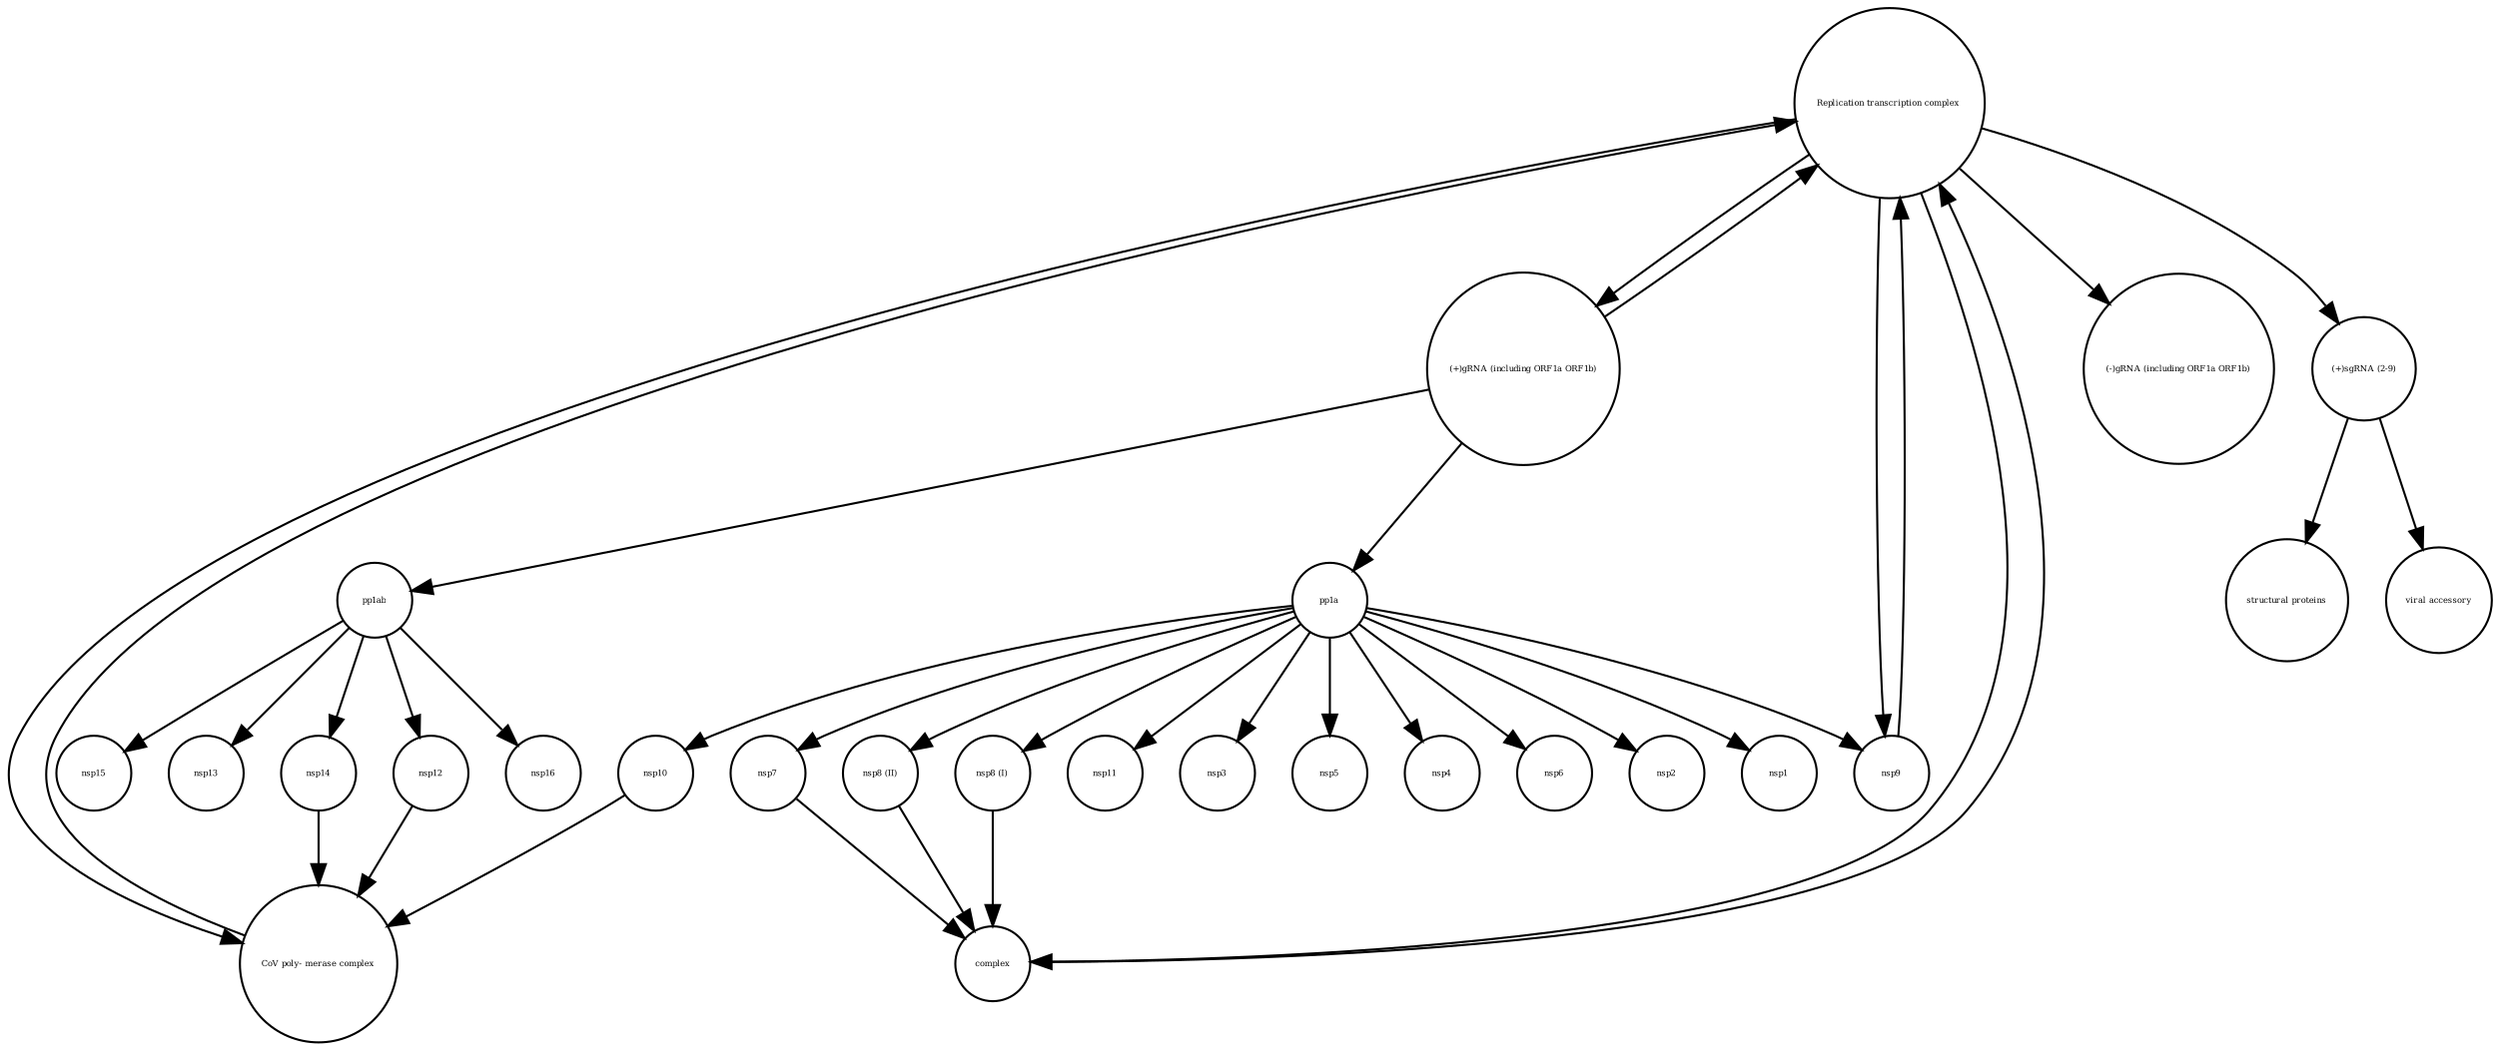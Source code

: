 strict digraph  {
"(-)gRNA (including ORF1a ORF1b)" [annotation="", bipartite=0, cls="nucleic acid feature", fontsize=4, label="(-)gRNA (including ORF1a ORF1b)", shape=circle];
nsp11 [annotation="", bipartite=0, cls=macromolecule, fontsize=4, label=nsp11, shape=circle];
complex [annotation="", bipartite=0, cls=complex, fontsize=4, label=complex, shape=circle];
nsp12 [annotation="", bipartite=0, cls=macromolecule, fontsize=4, label=nsp12, shape=circle];
nsp13 [annotation="", bipartite=0, cls=macromolecule, fontsize=4, label=nsp13, shape=circle];
pp1ab [annotation="", bipartite=0, cls=macromolecule, fontsize=4, label=pp1ab, shape=circle];
nsp14 [annotation="", bipartite=0, cls=macromolecule, fontsize=4, label=nsp14, shape=circle];
"(+)sgRNA (2-9)" [annotation="", bipartite=0, cls="nucleic acid feature", fontsize=4, label="(+)sgRNA (2-9)", shape=circle];
nsp3 [annotation="", bipartite=0, cls=macromolecule, fontsize=4, label=nsp3, shape=circle];
nsp5 [annotation="", bipartite=0, cls=macromolecule, fontsize=4, label=nsp5, shape=circle];
nsp4 [annotation="", bipartite=0, cls=macromolecule, fontsize=4, label=nsp4, shape=circle];
nsp6 [annotation="", bipartite=0, cls=macromolecule, fontsize=4, label=nsp6, shape=circle];
"viral accessory" [annotation="", bipartite=0, cls=macromolecule, fontsize=4, label="viral accessory", shape=circle];
nsp10 [annotation="", bipartite=0, cls=macromolecule, fontsize=4, label=nsp10, shape=circle];
nsp2 [annotation="", bipartite=0, cls=macromolecule, fontsize=4, label=nsp2, shape=circle];
"(+)gRNA (including ORF1a ORF1b)" [annotation="", bipartite=0, cls="nucleic acid feature", fontsize=4, label="(+)gRNA (including ORF1a ORF1b)", shape=circle];
nsp16 [annotation="", bipartite=0, cls=macromolecule, fontsize=4, label=nsp16, shape=circle];
"CoV poly- merase complex" [annotation="", bipartite=0, cls=complex, fontsize=4, label="CoV poly- merase complex", shape=circle];
nsp7 [annotation="", bipartite=0, cls=macromolecule, fontsize=4, label=nsp7, shape=circle];
nsp9 [annotation="", bipartite=0, cls=macromolecule, fontsize=4, label=nsp9, shape=circle];
"nsp8 (II)" [annotation="", bipartite=0, cls=macromolecule, fontsize=4, label="nsp8 (II)", shape=circle];
nsp1 [annotation="", bipartite=0, cls=macromolecule, fontsize=4, label=nsp1, shape=circle];
pp1a [annotation="", bipartite=0, cls=macromolecule, fontsize=4, label=pp1a, shape=circle];
"nsp8 (I)" [annotation="", bipartite=0, cls=macromolecule, fontsize=4, label="nsp8 (I)", shape=circle];
nsp15 [annotation="", bipartite=0, cls=macromolecule, fontsize=4, label=nsp15, shape=circle];
"Replication transcription complex " [annotation="", bipartite=0, cls=complex, fontsize=4, label="Replication transcription complex ", shape=circle];
"structural proteins" [annotation="", bipartite=0, cls=macromolecule, fontsize=4, label="structural proteins", shape=circle];
complex -> "Replication transcription complex "  [annotation="", interaction_type=production];
nsp12 -> "CoV poly- merase complex"  [annotation="", interaction_type=production];
pp1ab -> nsp12  [annotation="", interaction_type=production];
pp1ab -> nsp16  [annotation="", interaction_type=production];
pp1ab -> nsp13  [annotation="", interaction_type=production];
pp1ab -> nsp15  [annotation="", interaction_type=production];
pp1ab -> nsp14  [annotation="", interaction_type=production];
nsp14 -> "CoV poly- merase complex"  [annotation="", interaction_type=production];
"(+)sgRNA (2-9)" -> "viral accessory"  [annotation="", interaction_type="necessary stimulation"];
"(+)sgRNA (2-9)" -> "structural proteins"  [annotation="", interaction_type="necessary stimulation"];
nsp10 -> "CoV poly- merase complex"  [annotation="", interaction_type=production];
"(+)gRNA (including ORF1a ORF1b)" -> "Replication transcription complex "  [annotation="", interaction_type=production];
"(+)gRNA (including ORF1a ORF1b)" -> pp1ab  [annotation="", interaction_type="necessary stimulation"];
"(+)gRNA (including ORF1a ORF1b)" -> pp1a  [annotation="", interaction_type="necessary stimulation"];
"CoV poly- merase complex" -> "Replication transcription complex "  [annotation="", interaction_type=production];
nsp7 -> complex  [annotation="", interaction_type=production];
nsp9 -> "Replication transcription complex "  [annotation="", interaction_type=production];
"nsp8 (II)" -> complex  [annotation="", interaction_type=production];
pp1a -> nsp3  [annotation="", interaction_type=production];
pp1a -> "nsp8 (II)"  [annotation="", interaction_type=production];
pp1a -> nsp2  [annotation="", interaction_type=production];
pp1a -> nsp11  [annotation="", interaction_type=production];
pp1a -> nsp5  [annotation="", interaction_type=production];
pp1a -> nsp4  [annotation="", interaction_type=production];
pp1a -> nsp1  [annotation="", interaction_type=production];
pp1a -> nsp6  [annotation="", interaction_type=production];
pp1a -> "nsp8 (I)"  [annotation="", interaction_type=production];
pp1a -> nsp7  [annotation="", interaction_type=production];
pp1a -> nsp9  [annotation="", interaction_type=production];
pp1a -> nsp10  [annotation="", interaction_type=production];
"nsp8 (I)" -> complex  [annotation="", interaction_type=production];
"Replication transcription complex " -> "(+)sgRNA (2-9)"  [annotation="", interaction_type="necessary stimulation"];
"Replication transcription complex " -> "(-)gRNA (including ORF1a ORF1b)"  [annotation="", interaction_type=production];
"Replication transcription complex " -> complex  [annotation="", interaction_type=production];
"Replication transcription complex " -> "(+)gRNA (including ORF1a ORF1b)"  [annotation="", interaction_type=production];
"Replication transcription complex " -> "CoV poly- merase complex"  [annotation="", interaction_type=production];
"Replication transcription complex " -> nsp9  [annotation="", interaction_type=production];
}
